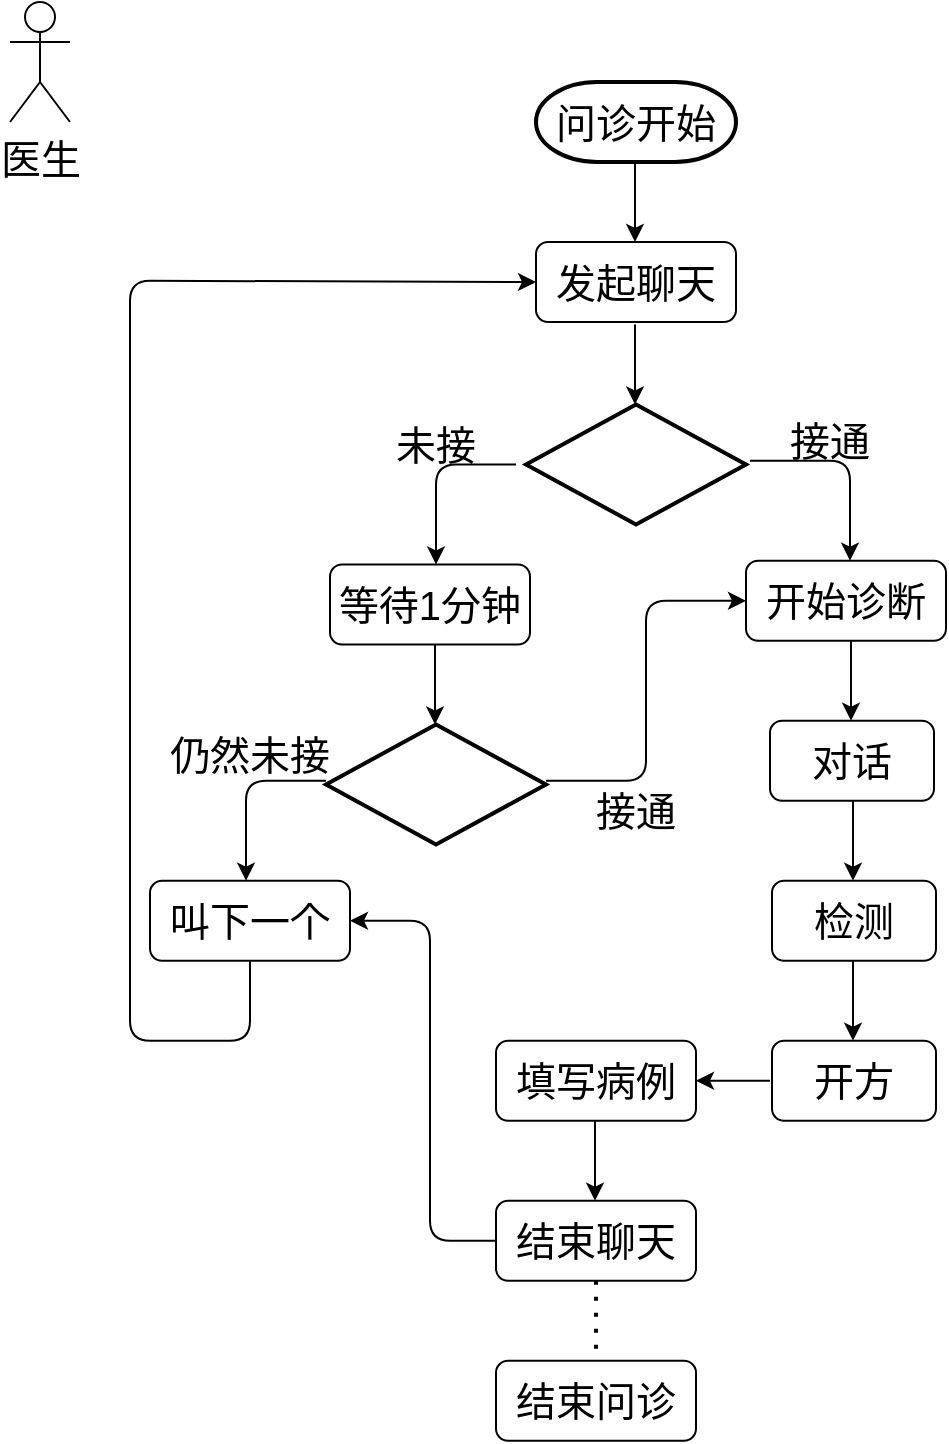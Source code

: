 <mxfile>
    <diagram id="X5SzS_FeevJv-DkIXQUU" name="第 1 页">
        <mxGraphModel dx="103" dy="659" grid="1" gridSize="10" guides="1" tooltips="1" connect="1" arrows="1" fold="1" page="1" pageScale="1" pageWidth="827" pageHeight="1169" math="0" shadow="0">
            <root>
                <mxCell id="0"/>
                <mxCell id="1" parent="0"/>
                <mxCell id="130" value="问诊开始" style="strokeWidth=2;html=1;shape=mxgraph.flowchart.terminator;whiteSpace=wrap;fontSize=20;" parent="1" vertex="1">
                    <mxGeometry x="1223" y="120" width="100" height="40" as="geometry"/>
                </mxCell>
                <mxCell id="131" value="" style="endArrow=classic;html=1;fontSize=20;exitX=0.5;exitY=1;exitDx=0;exitDy=0;exitPerimeter=0;" parent="1" edge="1">
                    <mxGeometry width="50" height="50" relative="1" as="geometry">
                        <mxPoint x="1272.5" y="160" as="sourcePoint"/>
                        <mxPoint x="1272.5" y="200" as="targetPoint"/>
                    </mxGeometry>
                </mxCell>
                <mxCell id="132" value="发起聊天" style="rounded=1;whiteSpace=wrap;html=1;fontSize=20;" parent="1" vertex="1">
                    <mxGeometry x="1223" y="200" width="100" height="40" as="geometry"/>
                </mxCell>
                <mxCell id="133" value="" style="endArrow=classic;html=1;fontSize=20;exitX=0.5;exitY=1;exitDx=0;exitDy=0;" parent="1" edge="1">
                    <mxGeometry width="50" height="50" relative="1" as="geometry">
                        <mxPoint x="1272.5" y="241.25" as="sourcePoint"/>
                        <mxPoint x="1272.5" y="281.25" as="targetPoint"/>
                    </mxGeometry>
                </mxCell>
                <mxCell id="134" value="" style="strokeWidth=2;html=1;shape=mxgraph.flowchart.decision;whiteSpace=wrap;fontSize=20;" parent="1" vertex="1">
                    <mxGeometry x="1218" y="281.25" width="110" height="60" as="geometry"/>
                </mxCell>
                <mxCell id="135" value="" style="endArrow=classic;html=1;fontSize=20;" parent="1" edge="1">
                    <mxGeometry width="50" height="50" relative="1" as="geometry">
                        <mxPoint x="1213" y="311.25" as="sourcePoint"/>
                        <mxPoint x="1173" y="361.25" as="targetPoint"/>
                        <Array as="points">
                            <mxPoint x="1173" y="311.25"/>
                        </Array>
                    </mxGeometry>
                </mxCell>
                <mxCell id="136" value="未接" style="text;html=1;strokeColor=none;fillColor=none;align=center;verticalAlign=middle;whiteSpace=wrap;rounded=0;fontSize=20;" parent="1" vertex="1">
                    <mxGeometry x="1143" y="286.25" width="60" height="30" as="geometry"/>
                </mxCell>
                <mxCell id="137" value="等待1分钟" style="rounded=1;whiteSpace=wrap;html=1;fontSize=20;" parent="1" vertex="1">
                    <mxGeometry x="1120" y="361.25" width="100" height="40" as="geometry"/>
                </mxCell>
                <mxCell id="138" value="" style="endArrow=classic;html=1;fontSize=20;" parent="1" edge="1">
                    <mxGeometry width="50" height="50" relative="1" as="geometry">
                        <mxPoint x="1330" y="309.37" as="sourcePoint"/>
                        <mxPoint x="1380" y="359.37" as="targetPoint"/>
                        <Array as="points">
                            <mxPoint x="1380" y="309.37"/>
                        </Array>
                    </mxGeometry>
                </mxCell>
                <mxCell id="139" value="接通" style="text;html=1;strokeColor=none;fillColor=none;align=center;verticalAlign=middle;whiteSpace=wrap;rounded=0;fontSize=20;" parent="1" vertex="1">
                    <mxGeometry x="1340" y="284.37" width="60" height="30" as="geometry"/>
                </mxCell>
                <mxCell id="140" value="开始诊断" style="rounded=1;whiteSpace=wrap;html=1;fontSize=20;" parent="1" vertex="1">
                    <mxGeometry x="1328" y="359.37" width="100" height="40" as="geometry"/>
                </mxCell>
                <mxCell id="141" value="" style="endArrow=classic;html=1;fontSize=20;exitX=0.5;exitY=1;exitDx=0;exitDy=0;" parent="1" edge="1">
                    <mxGeometry width="50" height="50" relative="1" as="geometry">
                        <mxPoint x="1172.5" y="401.25" as="sourcePoint"/>
                        <mxPoint x="1172.5" y="441.25" as="targetPoint"/>
                    </mxGeometry>
                </mxCell>
                <mxCell id="142" value="" style="strokeWidth=2;html=1;shape=mxgraph.flowchart.decision;whiteSpace=wrap;fontSize=20;" parent="1" vertex="1">
                    <mxGeometry x="1118" y="441.25" width="110" height="60" as="geometry"/>
                </mxCell>
                <mxCell id="143" value="" style="endArrow=classic;html=1;fontSize=20;" parent="1" edge="1">
                    <mxGeometry width="50" height="50" relative="1" as="geometry">
                        <mxPoint x="1118" y="469.37" as="sourcePoint"/>
                        <mxPoint x="1078" y="519.37" as="targetPoint"/>
                        <Array as="points">
                            <mxPoint x="1078" y="469.37"/>
                        </Array>
                    </mxGeometry>
                </mxCell>
                <mxCell id="144" value="仍然未接" style="text;html=1;strokeColor=none;fillColor=none;align=center;verticalAlign=middle;whiteSpace=wrap;rounded=0;fontSize=20;" parent="1" vertex="1">
                    <mxGeometry x="1030" y="441.25" width="100" height="30" as="geometry"/>
                </mxCell>
                <mxCell id="145" value="叫下一个" style="rounded=1;whiteSpace=wrap;html=1;fontSize=20;" parent="1" vertex="1">
                    <mxGeometry x="1030" y="519.37" width="100" height="40" as="geometry"/>
                </mxCell>
                <mxCell id="146" value="" style="endArrow=classic;html=1;fontSize=20;exitX=0.5;exitY=1;exitDx=0;exitDy=0;entryX=0;entryY=0.5;entryDx=0;entryDy=0;" parent="1" source="145" target="132" edge="1">
                    <mxGeometry width="50" height="50" relative="1" as="geometry">
                        <mxPoint x="1270" y="379.37" as="sourcePoint"/>
                        <mxPoint x="1320" y="329.37" as="targetPoint"/>
                        <Array as="points">
                            <mxPoint x="1080" y="599.37"/>
                            <mxPoint x="1020" y="599.37"/>
                            <mxPoint x="1020" y="219.37"/>
                        </Array>
                    </mxGeometry>
                </mxCell>
                <mxCell id="147" value="" style="endArrow=classic;html=1;fontSize=20;entryX=0;entryY=0.5;entryDx=0;entryDy=0;" parent="1" target="140" edge="1">
                    <mxGeometry width="50" height="50" relative="1" as="geometry">
                        <mxPoint x="1228" y="469.37" as="sourcePoint"/>
                        <mxPoint x="1278" y="519.37" as="targetPoint"/>
                        <Array as="points">
                            <mxPoint x="1278" y="469.37"/>
                            <mxPoint x="1278" y="379.37"/>
                        </Array>
                    </mxGeometry>
                </mxCell>
                <mxCell id="148" value="接通" style="text;html=1;strokeColor=none;fillColor=none;align=center;verticalAlign=middle;whiteSpace=wrap;rounded=0;fontSize=20;" parent="1" vertex="1">
                    <mxGeometry x="1243" y="469.37" width="60" height="30" as="geometry"/>
                </mxCell>
                <mxCell id="149" value="对话" style="rounded=1;whiteSpace=wrap;html=1;fontSize=20;" parent="1" vertex="1">
                    <mxGeometry x="1340" y="439.37" width="82" height="40" as="geometry"/>
                </mxCell>
                <mxCell id="150" value="检测" style="rounded=1;whiteSpace=wrap;html=1;fontSize=20;" parent="1" vertex="1">
                    <mxGeometry x="1341" y="519.37" width="82" height="40" as="geometry"/>
                </mxCell>
                <mxCell id="151" value="开方" style="rounded=1;whiteSpace=wrap;html=1;fontSize=20;" parent="1" vertex="1">
                    <mxGeometry x="1341" y="599.37" width="82" height="40" as="geometry"/>
                </mxCell>
                <mxCell id="152" value="" style="endArrow=classic;html=1;fontSize=20;exitX=0.5;exitY=1;exitDx=0;exitDy=0;exitPerimeter=0;" parent="1" edge="1">
                    <mxGeometry width="50" height="50" relative="1" as="geometry">
                        <mxPoint x="1380.5" y="399.37" as="sourcePoint"/>
                        <mxPoint x="1380.5" y="439.37" as="targetPoint"/>
                    </mxGeometry>
                </mxCell>
                <mxCell id="153" value="" style="endArrow=classic;html=1;fontSize=20;exitX=0.5;exitY=1;exitDx=0;exitDy=0;exitPerimeter=0;" parent="1" edge="1">
                    <mxGeometry width="50" height="50" relative="1" as="geometry">
                        <mxPoint x="1381.5" y="479.37" as="sourcePoint"/>
                        <mxPoint x="1381.5" y="519.37" as="targetPoint"/>
                    </mxGeometry>
                </mxCell>
                <mxCell id="154" value="" style="endArrow=classic;html=1;fontSize=20;exitX=0.5;exitY=1;exitDx=0;exitDy=0;exitPerimeter=0;" parent="1" edge="1">
                    <mxGeometry width="50" height="50" relative="1" as="geometry">
                        <mxPoint x="1381.5" y="559.37" as="sourcePoint"/>
                        <mxPoint x="1381.5" y="599.37" as="targetPoint"/>
                    </mxGeometry>
                </mxCell>
                <mxCell id="155" value="" style="endArrow=classic;html=1;fontSize=20;entryX=1;entryY=0.5;entryDx=0;entryDy=0;" parent="1" target="156" edge="1">
                    <mxGeometry width="50" height="50" relative="1" as="geometry">
                        <mxPoint x="1340" y="619.37" as="sourcePoint"/>
                        <mxPoint x="1270" y="619.37" as="targetPoint"/>
                    </mxGeometry>
                </mxCell>
                <mxCell id="156" value="填写病例" style="rounded=1;whiteSpace=wrap;html=1;fontSize=20;" parent="1" vertex="1">
                    <mxGeometry x="1203" y="599.37" width="100" height="40" as="geometry"/>
                </mxCell>
                <mxCell id="157" value="" style="endArrow=classic;html=1;fontSize=20;exitX=0.5;exitY=1;exitDx=0;exitDy=0;exitPerimeter=0;" parent="1" edge="1">
                    <mxGeometry width="50" height="50" relative="1" as="geometry">
                        <mxPoint x="1252.5" y="639.37" as="sourcePoint"/>
                        <mxPoint x="1252.5" y="679.37" as="targetPoint"/>
                    </mxGeometry>
                </mxCell>
                <mxCell id="158" value="" style="endArrow=classic;html=1;fontSize=20;exitX=0;exitY=0.5;exitDx=0;exitDy=0;entryX=1;entryY=0.5;entryDx=0;entryDy=0;" parent="1" source="159" target="145" edge="1">
                    <mxGeometry width="50" height="50" relative="1" as="geometry">
                        <mxPoint x="1350" y="669.37" as="sourcePoint"/>
                        <mxPoint x="1350" y="709.37" as="targetPoint"/>
                        <Array as="points">
                            <mxPoint x="1170" y="699.37"/>
                            <mxPoint x="1170" y="539.37"/>
                        </Array>
                    </mxGeometry>
                </mxCell>
                <mxCell id="159" value="结束聊天" style="rounded=1;whiteSpace=wrap;html=1;fontSize=20;" parent="1" vertex="1">
                    <mxGeometry x="1203" y="679.37" width="100" height="40" as="geometry"/>
                </mxCell>
                <mxCell id="160" value="结束问诊" style="rounded=1;whiteSpace=wrap;html=1;fontSize=20;" parent="1" vertex="1">
                    <mxGeometry x="1203" y="759.37" width="100" height="40" as="geometry"/>
                </mxCell>
                <mxCell id="161" value="" style="endArrow=none;dashed=1;html=1;dashPattern=1 3;strokeWidth=2;fontSize=20;exitX=0.5;exitY=1;exitDx=0;exitDy=0;entryX=0.5;entryY=0;entryDx=0;entryDy=0;" parent="1" source="159" target="160" edge="1">
                    <mxGeometry width="50" height="50" relative="1" as="geometry">
                        <mxPoint x="1240" y="699.37" as="sourcePoint"/>
                        <mxPoint x="1290" y="649.37" as="targetPoint"/>
                    </mxGeometry>
                </mxCell>
                <mxCell id="162" value="&lt;font style=&quot;font-size: 20px;&quot;&gt;医生&lt;/font&gt;" style="shape=umlActor;verticalLabelPosition=bottom;verticalAlign=top;html=1;outlineConnect=0;" parent="1" vertex="1">
                    <mxGeometry x="960" y="80" width="30" height="60" as="geometry"/>
                </mxCell>
            </root>
        </mxGraphModel>
    </diagram>
</mxfile>